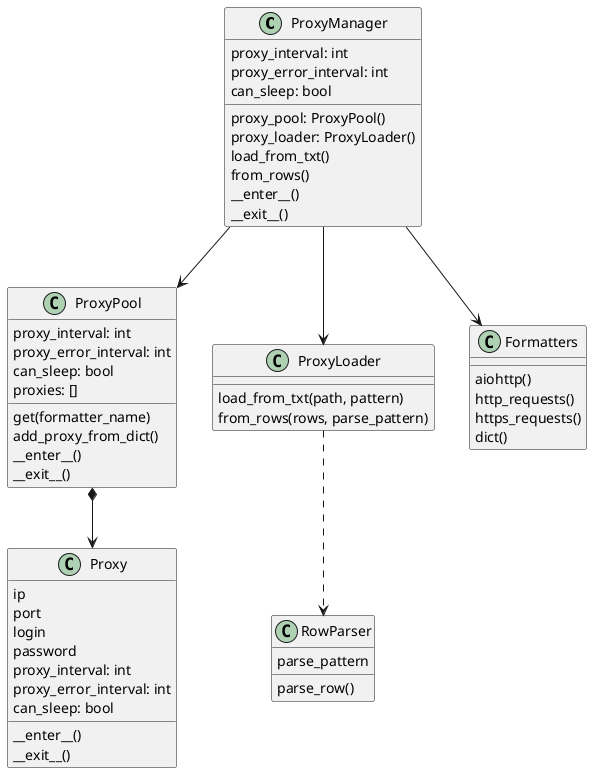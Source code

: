 @startuml
class ProxyManager{
      proxy_interval: int
      proxy_error_interval: int
      can_sleep: bool
      proxy_pool: ProxyPool()
      proxy_loader: ProxyLoader()
      load_from_txt()
      from_rows()
      __enter__()
      __exit__()
}
class ProxyPool{
    proxy_interval: int
    proxy_error_interval: int
    can_sleep: bool
    proxies: []
    get(formatter_name)
    add_proxy_from_dict()
    __enter__()
    __exit__()
}

class ProxyLoader{
    load_from_txt(path, pattern)
    from_rows(rows, parse_pattern)
}

class RowParser{
    parse_pattern
    parse_row()
}
class Proxy{
    ip
    port
    login
    password
    proxy_interval: int
    proxy_error_interval: int
    can_sleep: bool
    __enter__()
    __exit__()
}
class Formatters{
    aiohttp()
    http_requests()
    https_requests()
    dict()

}
ProxyPool *--> Proxy
ProxyManager --> ProxyPool
ProxyManager --> ProxyLoader
ProxyManager --> Formatters
ProxyLoader ..> RowParser
@enduml